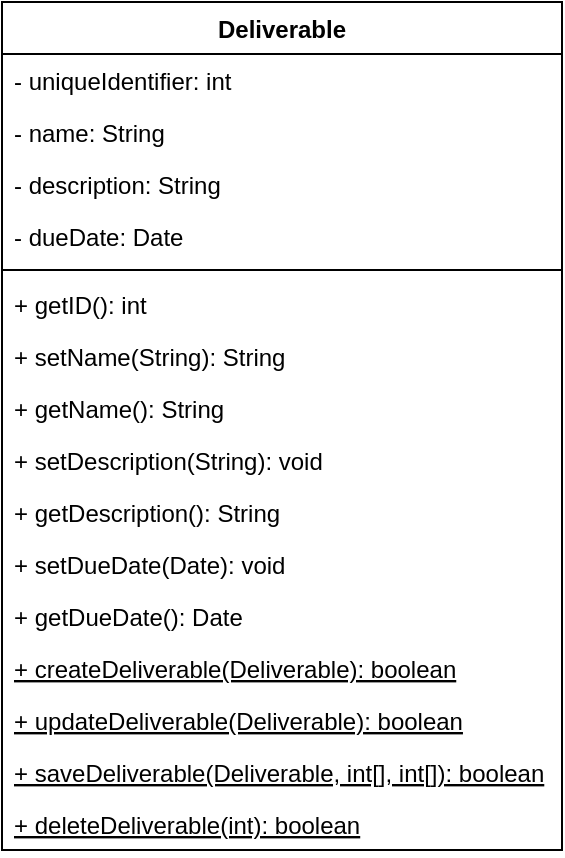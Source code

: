 <mxfile version="13.0.5" type="github"><diagram id="h3Ek2yhjag-Ijy3UuA3x" name="Page-1"><mxGraphModel dx="981" dy="526" grid="1" gridSize="10" guides="1" tooltips="1" connect="1" arrows="1" fold="1" page="1" pageScale="1" pageWidth="10000" pageHeight="10000" math="0" shadow="0"><root><mxCell id="0"/><mxCell id="1" parent="0"/><mxCell id="rIIZ6E1I2lcJWbTjNb9e-1" value="Deliverable" style="swimlane;fontStyle=1;align=center;verticalAlign=top;childLayout=stackLayout;horizontal=1;startSize=26;horizontalStack=0;resizeParent=1;resizeParentMax=0;resizeLast=0;collapsible=1;marginBottom=0;" vertex="1" parent="1"><mxGeometry x="150" y="40" width="280" height="424" as="geometry"/></mxCell><mxCell id="rIIZ6E1I2lcJWbTjNb9e-2" value="- uniqueIdentifier: int" style="text;strokeColor=none;fillColor=none;align=left;verticalAlign=top;spacingLeft=4;spacingRight=4;overflow=hidden;rotatable=0;points=[[0,0.5],[1,0.5]];portConstraint=eastwest;" vertex="1" parent="rIIZ6E1I2lcJWbTjNb9e-1"><mxGeometry y="26" width="280" height="26" as="geometry"/></mxCell><mxCell id="rIIZ6E1I2lcJWbTjNb9e-5" value="- name: String" style="text;strokeColor=none;fillColor=none;align=left;verticalAlign=top;spacingLeft=4;spacingRight=4;overflow=hidden;rotatable=0;points=[[0,0.5],[1,0.5]];portConstraint=eastwest;" vertex="1" parent="rIIZ6E1I2lcJWbTjNb9e-1"><mxGeometry y="52" width="280" height="26" as="geometry"/></mxCell><mxCell id="rIIZ6E1I2lcJWbTjNb9e-6" value="- description: String" style="text;strokeColor=none;fillColor=none;align=left;verticalAlign=top;spacingLeft=4;spacingRight=4;overflow=hidden;rotatable=0;points=[[0,0.5],[1,0.5]];portConstraint=eastwest;" vertex="1" parent="rIIZ6E1I2lcJWbTjNb9e-1"><mxGeometry y="78" width="280" height="26" as="geometry"/></mxCell><mxCell id="rIIZ6E1I2lcJWbTjNb9e-7" value="- dueDate: Date" style="text;strokeColor=none;fillColor=none;align=left;verticalAlign=top;spacingLeft=4;spacingRight=4;overflow=hidden;rotatable=0;points=[[0,0.5],[1,0.5]];portConstraint=eastwest;" vertex="1" parent="rIIZ6E1I2lcJWbTjNb9e-1"><mxGeometry y="104" width="280" height="26" as="geometry"/></mxCell><mxCell id="rIIZ6E1I2lcJWbTjNb9e-3" value="" style="line;strokeWidth=1;fillColor=none;align=left;verticalAlign=middle;spacingTop=-1;spacingLeft=3;spacingRight=3;rotatable=0;labelPosition=right;points=[];portConstraint=eastwest;" vertex="1" parent="rIIZ6E1I2lcJWbTjNb9e-1"><mxGeometry y="130" width="280" height="8" as="geometry"/></mxCell><mxCell id="rIIZ6E1I2lcJWbTjNb9e-18" value="+ getID(): int" style="text;strokeColor=none;fillColor=none;align=left;verticalAlign=top;spacingLeft=4;spacingRight=4;overflow=hidden;rotatable=0;points=[[0,0.5],[1,0.5]];portConstraint=eastwest;" vertex="1" parent="rIIZ6E1I2lcJWbTjNb9e-1"><mxGeometry y="138" width="280" height="26" as="geometry"/></mxCell><mxCell id="rIIZ6E1I2lcJWbTjNb9e-19" value="+ setName(String): String" style="text;strokeColor=none;fillColor=none;align=left;verticalAlign=top;spacingLeft=4;spacingRight=4;overflow=hidden;rotatable=0;points=[[0,0.5],[1,0.5]];portConstraint=eastwest;" vertex="1" parent="rIIZ6E1I2lcJWbTjNb9e-1"><mxGeometry y="164" width="280" height="26" as="geometry"/></mxCell><mxCell id="rIIZ6E1I2lcJWbTjNb9e-12" value="+ getName(): String" style="text;strokeColor=none;fillColor=none;align=left;verticalAlign=top;spacingLeft=4;spacingRight=4;overflow=hidden;rotatable=0;points=[[0,0.5],[1,0.5]];portConstraint=eastwest;" vertex="1" parent="rIIZ6E1I2lcJWbTjNb9e-1"><mxGeometry y="190" width="280" height="26" as="geometry"/></mxCell><mxCell id="rIIZ6E1I2lcJWbTjNb9e-20" value="+ setDescription(String): void" style="text;strokeColor=none;fillColor=none;align=left;verticalAlign=top;spacingLeft=4;spacingRight=4;overflow=hidden;rotatable=0;points=[[0,0.5],[1,0.5]];portConstraint=eastwest;" vertex="1" parent="rIIZ6E1I2lcJWbTjNb9e-1"><mxGeometry y="216" width="280" height="26" as="geometry"/></mxCell><mxCell id="rIIZ6E1I2lcJWbTjNb9e-13" value="+ getDescription(): String" style="text;strokeColor=none;fillColor=none;align=left;verticalAlign=top;spacingLeft=4;spacingRight=4;overflow=hidden;rotatable=0;points=[[0,0.5],[1,0.5]];portConstraint=eastwest;" vertex="1" parent="rIIZ6E1I2lcJWbTjNb9e-1"><mxGeometry y="242" width="280" height="26" as="geometry"/></mxCell><mxCell id="rIIZ6E1I2lcJWbTjNb9e-21" value="+ setDueDate(Date): void" style="text;strokeColor=none;fillColor=none;align=left;verticalAlign=top;spacingLeft=4;spacingRight=4;overflow=hidden;rotatable=0;points=[[0,0.5],[1,0.5]];portConstraint=eastwest;" vertex="1" parent="rIIZ6E1I2lcJWbTjNb9e-1"><mxGeometry y="268" width="280" height="26" as="geometry"/></mxCell><mxCell id="rIIZ6E1I2lcJWbTjNb9e-14" value="+ getDueDate(): Date" style="text;strokeColor=none;fillColor=none;align=left;verticalAlign=top;spacingLeft=4;spacingRight=4;overflow=hidden;rotatable=0;points=[[0,0.5],[1,0.5]];portConstraint=eastwest;" vertex="1" parent="rIIZ6E1I2lcJWbTjNb9e-1"><mxGeometry y="294" width="280" height="26" as="geometry"/></mxCell><mxCell id="rIIZ6E1I2lcJWbTjNb9e-15" value="+ createDeliverable(Deliverable): boolean" style="text;strokeColor=none;fillColor=none;align=left;verticalAlign=top;spacingLeft=4;spacingRight=4;overflow=hidden;rotatable=0;points=[[0,0.5],[1,0.5]];portConstraint=eastwest;fontStyle=4" vertex="1" parent="rIIZ6E1I2lcJWbTjNb9e-1"><mxGeometry y="320" width="280" height="26" as="geometry"/></mxCell><mxCell id="rIIZ6E1I2lcJWbTjNb9e-17" value="+ updateDeliverable(Deliverable): boolean" style="text;strokeColor=none;fillColor=none;align=left;verticalAlign=top;spacingLeft=4;spacingRight=4;overflow=hidden;rotatable=0;points=[[0,0.5],[1,0.5]];portConstraint=eastwest;fontStyle=4" vertex="1" parent="rIIZ6E1I2lcJWbTjNb9e-1"><mxGeometry y="346" width="280" height="26" as="geometry"/></mxCell><mxCell id="rIIZ6E1I2lcJWbTjNb9e-22" value="+ saveDeliverable(Deliverable, int[], int[]): boolean" style="text;strokeColor=none;fillColor=none;align=left;verticalAlign=top;spacingLeft=4;spacingRight=4;overflow=hidden;rotatable=0;points=[[0,0.5],[1,0.5]];portConstraint=eastwest;fontStyle=4" vertex="1" parent="rIIZ6E1I2lcJWbTjNb9e-1"><mxGeometry y="372" width="280" height="26" as="geometry"/></mxCell><mxCell id="rIIZ6E1I2lcJWbTjNb9e-24" value="+ deleteDeliverable(int): boolean" style="text;strokeColor=none;fillColor=none;align=left;verticalAlign=top;spacingLeft=4;spacingRight=4;overflow=hidden;rotatable=0;points=[[0,0.5],[1,0.5]];portConstraint=eastwest;fontStyle=4" vertex="1" parent="rIIZ6E1I2lcJWbTjNb9e-1"><mxGeometry y="398" width="280" height="26" as="geometry"/></mxCell></root></mxGraphModel></diagram></mxfile>